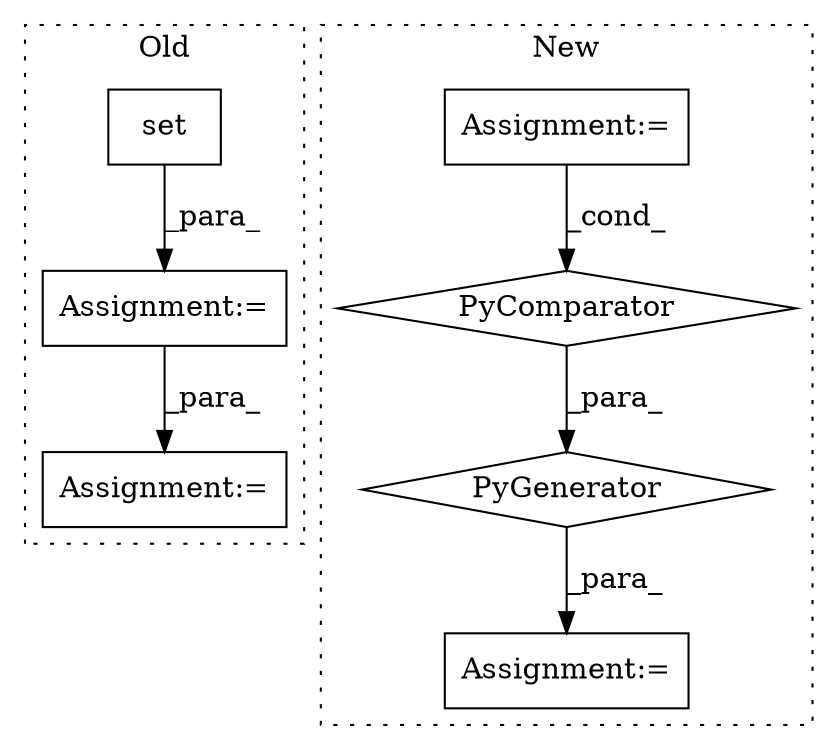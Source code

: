 digraph G {
subgraph cluster0 {
1 [label="set" a="32" s="5268,5276" l="4,1" shape="box"];
5 [label="Assignment:=" a="7" s="5298" l="1" shape="box"];
7 [label="Assignment:=" a="7" s="5241" l="1" shape="box"];
label = "Old";
style="dotted";
}
subgraph cluster1 {
2 [label="PyGenerator" a="107" s="5564" l="106" shape="diamond"];
3 [label="Assignment:=" a="7" s="5640" l="24" shape="box"];
4 [label="PyComparator" a="113" s="5640" l="24" shape="diamond"];
6 [label="Assignment:=" a="7" s="5516" l="1" shape="box"];
label = "New";
style="dotted";
}
1 -> 7 [label="_para_"];
2 -> 6 [label="_para_"];
3 -> 4 [label="_cond_"];
4 -> 2 [label="_para_"];
7 -> 5 [label="_para_"];
}